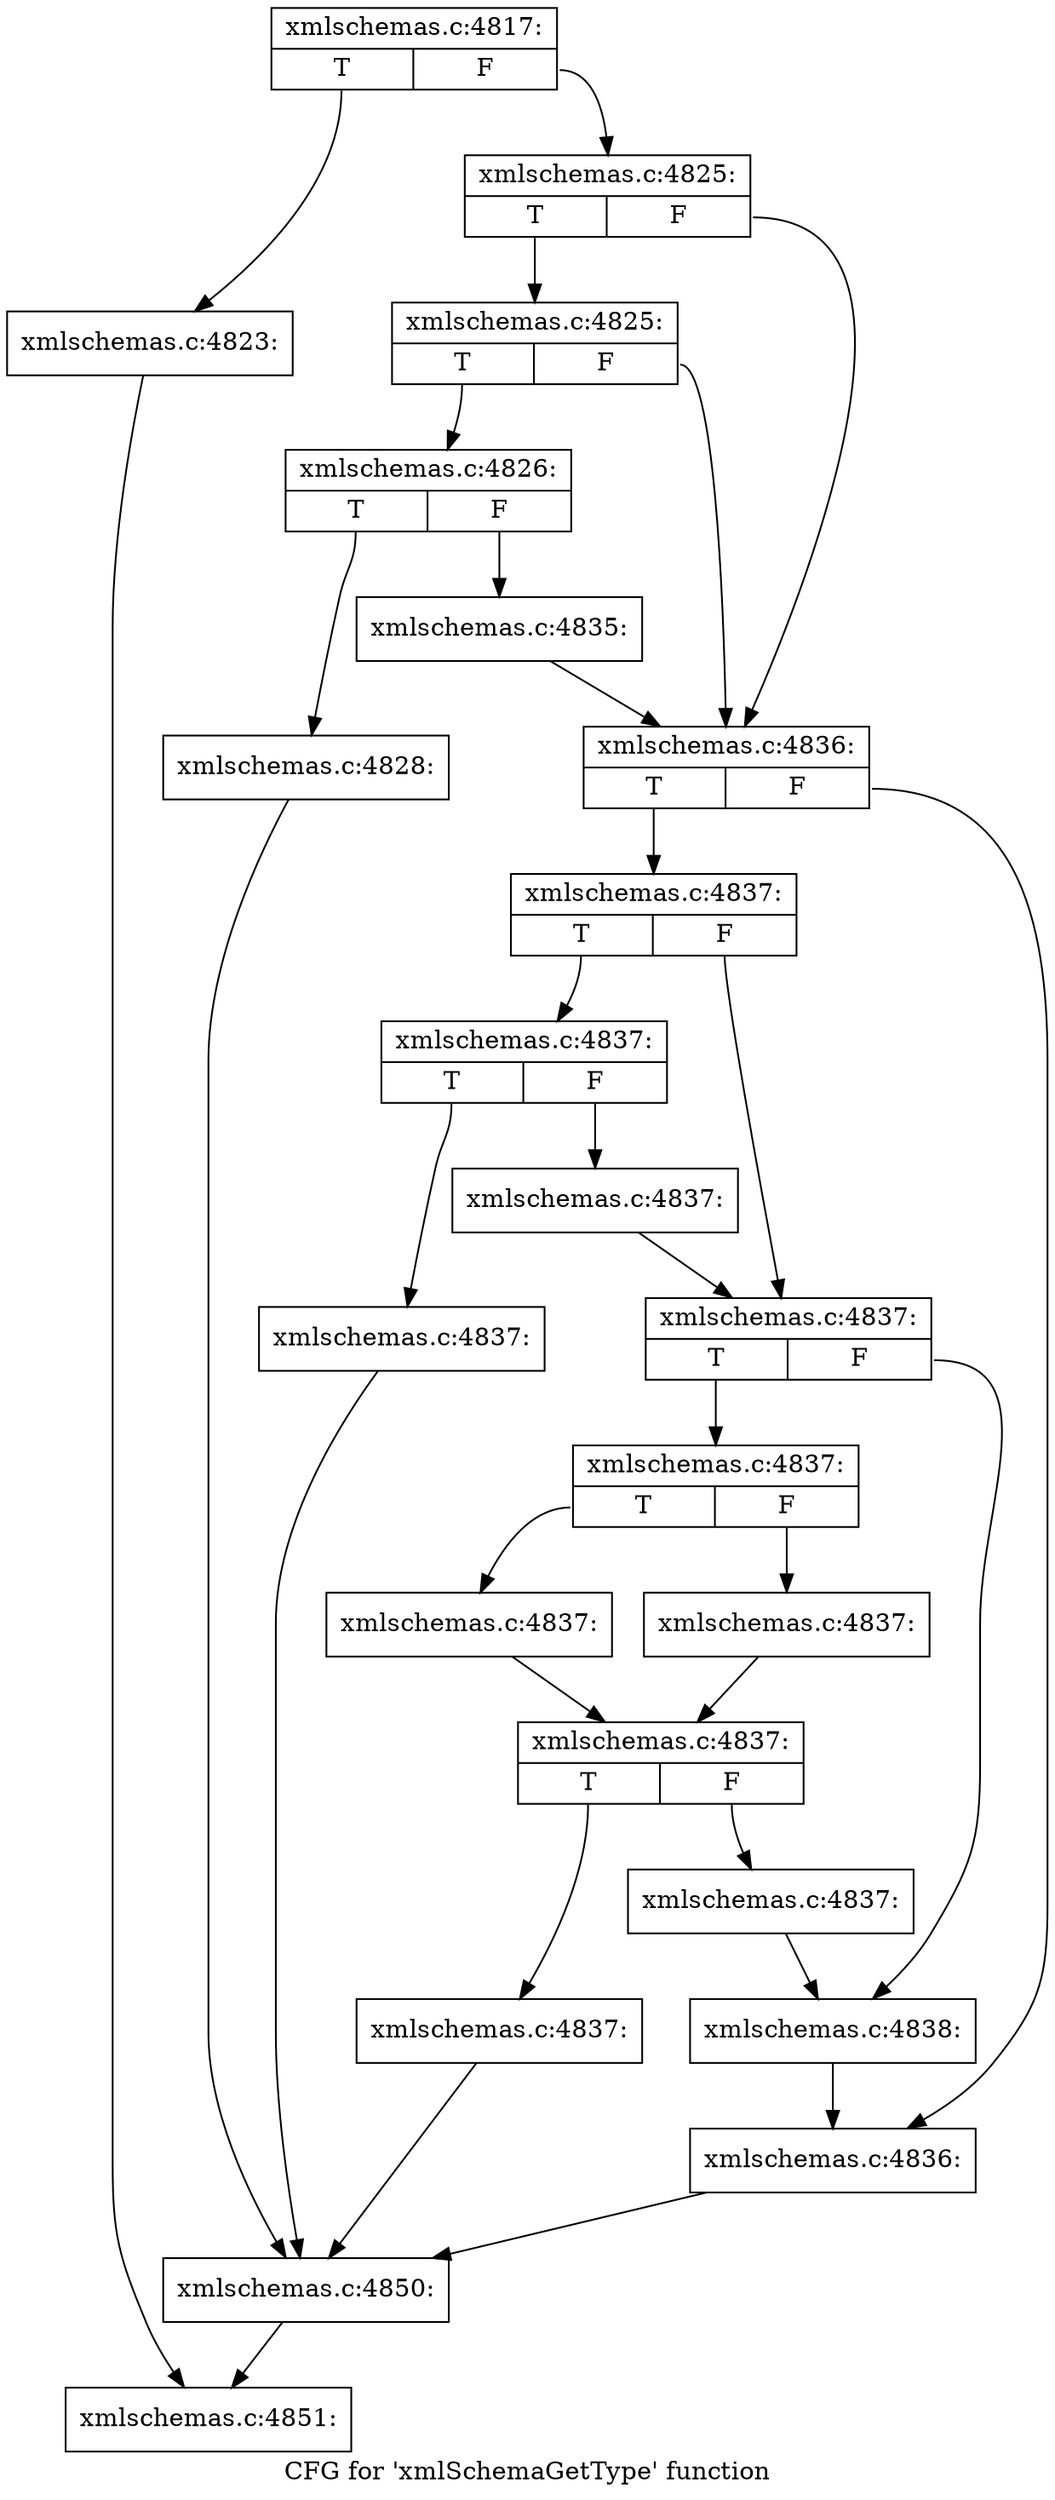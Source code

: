 digraph "CFG for 'xmlSchemaGetType' function" {
	label="CFG for 'xmlSchemaGetType' function";

	Node0x55d0262f54d0 [shape=record,label="{xmlschemas.c:4817:|{<s0>T|<s1>F}}"];
	Node0x55d0262f54d0:s0 -> Node0x55d025dc5e70;
	Node0x55d0262f54d0:s1 -> Node0x55d025dc5ec0;
	Node0x55d025dc5e70 [shape=record,label="{xmlschemas.c:4823:}"];
	Node0x55d025dc5e70 -> Node0x55d0262f5520;
	Node0x55d025dc5ec0 [shape=record,label="{xmlschemas.c:4825:|{<s0>T|<s1>F}}"];
	Node0x55d025dc5ec0:s0 -> Node0x55d025dc63c0;
	Node0x55d025dc5ec0:s1 -> Node0x55d025dc6370;
	Node0x55d025dc63c0 [shape=record,label="{xmlschemas.c:4825:|{<s0>T|<s1>F}}"];
	Node0x55d025dc63c0:s0 -> Node0x55d025dc6320;
	Node0x55d025dc63c0:s1 -> Node0x55d025dc6370;
	Node0x55d025dc6320 [shape=record,label="{xmlschemas.c:4826:|{<s0>T|<s1>F}}"];
	Node0x55d025dc6320:s0 -> Node0x55d025ef5730;
	Node0x55d025dc6320:s1 -> Node0x55d025ef5780;
	Node0x55d025ef5730 [shape=record,label="{xmlschemas.c:4828:}"];
	Node0x55d025ef5730 -> Node0x55d0262e22c0;
	Node0x55d025ef5780 [shape=record,label="{xmlschemas.c:4835:}"];
	Node0x55d025ef5780 -> Node0x55d025dc6370;
	Node0x55d025dc6370 [shape=record,label="{xmlschemas.c:4836:|{<s0>T|<s1>F}}"];
	Node0x55d025dc6370:s0 -> Node0x55d025ef6460;
	Node0x55d025dc6370:s1 -> Node0x55d025ef64b0;
	Node0x55d025ef6460 [shape=record,label="{xmlschemas.c:4837:|{<s0>T|<s1>F}}"];
	Node0x55d025ef6460:s0 -> Node0x55d025ef6840;
	Node0x55d025ef6460:s1 -> Node0x55d025ef6890;
	Node0x55d025ef6840 [shape=record,label="{xmlschemas.c:4837:|{<s0>T|<s1>F}}"];
	Node0x55d025ef6840:s0 -> Node0x55d026305cb0;
	Node0x55d025ef6840:s1 -> Node0x55d026305d00;
	Node0x55d026305cb0 [shape=record,label="{xmlschemas.c:4837:}"];
	Node0x55d026305cb0 -> Node0x55d0262e22c0;
	Node0x55d026305d00 [shape=record,label="{xmlschemas.c:4837:}"];
	Node0x55d026305d00 -> Node0x55d025ef6890;
	Node0x55d025ef6890 [shape=record,label="{xmlschemas.c:4837:|{<s0>T|<s1>F}}"];
	Node0x55d025ef6890:s0 -> Node0x55d026305f30;
	Node0x55d025ef6890:s1 -> Node0x55d026305f80;
	Node0x55d026305f30 [shape=record,label="{xmlschemas.c:4837:|{<s0>T|<s1>F}}"];
	Node0x55d026305f30:s0 -> Node0x55d0263066e0;
	Node0x55d026305f30:s1 -> Node0x55d026306780;
	Node0x55d0263066e0 [shape=record,label="{xmlschemas.c:4837:}"];
	Node0x55d0263066e0 -> Node0x55d026306730;
	Node0x55d026306780 [shape=record,label="{xmlschemas.c:4837:}"];
	Node0x55d026306780 -> Node0x55d026306730;
	Node0x55d026306730 [shape=record,label="{xmlschemas.c:4837:|{<s0>T|<s1>F}}"];
	Node0x55d026306730:s0 -> Node0x55d026307000;
	Node0x55d026306730:s1 -> Node0x55d026307050;
	Node0x55d026307000 [shape=record,label="{xmlschemas.c:4837:}"];
	Node0x55d026307000 -> Node0x55d0262e22c0;
	Node0x55d026307050 [shape=record,label="{xmlschemas.c:4837:}"];
	Node0x55d026307050 -> Node0x55d026305f80;
	Node0x55d026305f80 [shape=record,label="{xmlschemas.c:4838:}"];
	Node0x55d026305f80 -> Node0x55d025ef64b0;
	Node0x55d025ef64b0 [shape=record,label="{xmlschemas.c:4836:}"];
	Node0x55d025ef64b0 -> Node0x55d0262e22c0;
	Node0x55d0262e22c0 [shape=record,label="{xmlschemas.c:4850:}"];
	Node0x55d0262e22c0 -> Node0x55d0262f5520;
	Node0x55d0262f5520 [shape=record,label="{xmlschemas.c:4851:}"];
}
